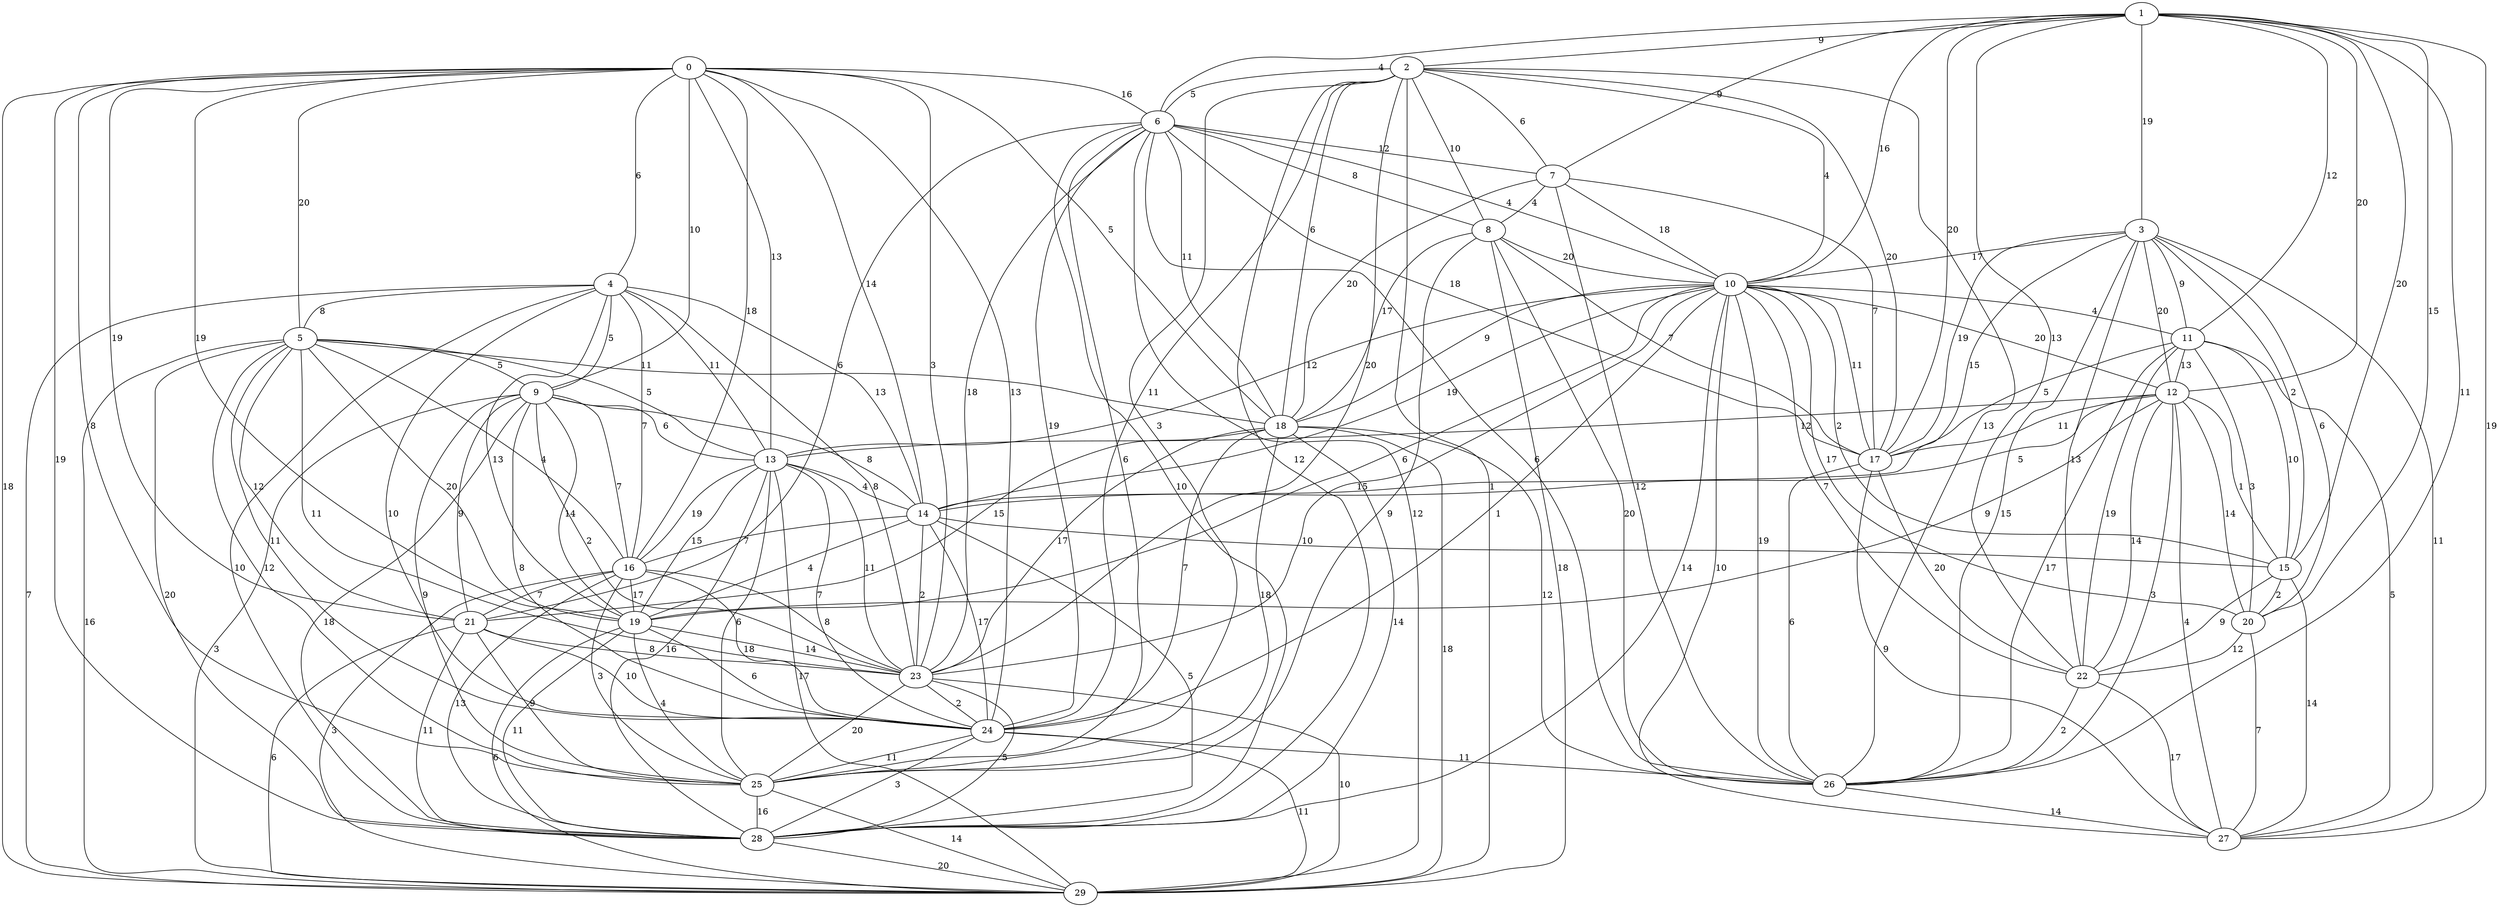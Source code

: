 graph G {
    "0" -- "4" [label="6"];
    "0" -- "5" [label="20"];
    "0" -- "6" [label="16"];
    "0" -- "9" [label="10"];
    "0" -- "13" [label="13"];
    "0" -- "14" [label="14"];
    "0" -- "16" [label="18"];
    "0" -- "18" [label="5"];
    "0" -- "19" [label="19"];
    "0" -- "21" [label="19"];
    "0" -- "23" [label="3"];
    "0" -- "24" [label="13"];
    "0" -- "25" [label="8"];
    "0" -- "28" [label="19"];
    "0" -- "29" [label="18"];
    "1" -- "2" [label="9"];
    "1" -- "3" [label="19"];
    "1" -- "6" [label="4"];
    "1" -- "7" [label="9"];
    "1" -- "10" [label="16"];
    "1" -- "11" [label="12"];
    "1" -- "12" [label="20"];
    "1" -- "15" [label="20"];
    "1" -- "17" [label="20"];
    "1" -- "20" [label="15"];
    "1" -- "22" [label="13"];
    "1" -- "26" [label="11"];
    "1" -- "27" [label="19"];
    "2" -- "6" [label="5"];
    "2" -- "7" [label="6"];
    "2" -- "8" [label="10"];
    "2" -- "10" [label="4"];
    "2" -- "17" [label="20"];
    "2" -- "18" [label="6"];
    "2" -- "23" [label="20"];
    "2" -- "24" [label="11"];
    "2" -- "25" [label="3"];
    "2" -- "26" [label="13"];
    "2" -- "28" [label="12"];
    "2" -- "29" [label="1"];
    "3" -- "10" [label="17"];
    "3" -- "11" [label="9"];
    "3" -- "12" [label="20"];
    "3" -- "14" [label="15"];
    "3" -- "15" [label="2"];
    "3" -- "17" [label="19"];
    "3" -- "20" [label="6"];
    "3" -- "22" [label="13"];
    "3" -- "26" [label="15"];
    "3" -- "27" [label="11"];
    "4" -- "5" [label="8"];
    "4" -- "9" [label="5"];
    "4" -- "13" [label="11"];
    "4" -- "14" [label="13"];
    "4" -- "16" [label="7"];
    "4" -- "19" [label="13"];
    "4" -- "23" [label="8"];
    "4" -- "24" [label="10"];
    "4" -- "28" [label="10"];
    "4" -- "29" [label="7"];
    "5" -- "9" [label="5"];
    "5" -- "13" [label="5"];
    "5" -- "16" [label="4"];
    "5" -- "18" [label="11"];
    "5" -- "19" [label="20"];
    "5" -- "21" [label="12"];
    "5" -- "23" [label="11"];
    "5" -- "24" [label="11"];
    "5" -- "25" [label="12"];
    "5" -- "28" [label="20"];
    "5" -- "29" [label="16"];
    "6" -- "7" [label="12"];
    "6" -- "8" [label="8"];
    "6" -- "10" [label="4"];
    "6" -- "17" [label="18"];
    "6" -- "18" [label="11"];
    "6" -- "21" [label="6"];
    "6" -- "23" [label="18"];
    "6" -- "24" [label="19"];
    "6" -- "25" [label="6"];
    "6" -- "26" [label="6"];
    "6" -- "28" [label="10"];
    "6" -- "29" [label="12"];
    "7" -- "8" [label="4"];
    "7" -- "10" [label="18"];
    "7" -- "17" [label="7"];
    "7" -- "18" [label="20"];
    "7" -- "26" [label="12"];
    "8" -- "10" [label="20"];
    "8" -- "17" [label="7"];
    "8" -- "18" [label="17"];
    "8" -- "25" [label="9"];
    "8" -- "26" [label="20"];
    "8" -- "29" [label="18"];
    "9" -- "13" [label="6"];
    "9" -- "14" [label="8"];
    "9" -- "16" [label="7"];
    "9" -- "19" [label="14"];
    "9" -- "21" [label="9"];
    "9" -- "23" [label="2"];
    "9" -- "24" [label="8"];
    "9" -- "25" [label="9"];
    "9" -- "28" [label="18"];
    "9" -- "29" [label="3"];
    "10" -- "11" [label="4"];
    "10" -- "12" [label="20"];
    "10" -- "13" [label="12"];
    "10" -- "14" [label="19"];
    "10" -- "15" [label="2"];
    "10" -- "17" [label="11"];
    "10" -- "18" [label="9"];
    "10" -- "19" [label="6"];
    "10" -- "20" [label="17"];
    "10" -- "22" [label="7"];
    "10" -- "23" [label="15"];
    "10" -- "24" [label="1"];
    "10" -- "26" [label="19"];
    "10" -- "27" [label="10"];
    "10" -- "28" [label="14"];
    "11" -- "12" [label="13"];
    "11" -- "15" [label="10"];
    "11" -- "17" [label="5"];
    "11" -- "20" [label="3"];
    "11" -- "22" [label="19"];
    "11" -- "26" [label="17"];
    "11" -- "27" [label="5"];
    "12" -- "13" [label="12"];
    "12" -- "14" [label="5"];
    "12" -- "15" [label="1"];
    "12" -- "17" [label="11"];
    "12" -- "19" [label="9"];
    "12" -- "20" [label="14"];
    "12" -- "22" [label="14"];
    "12" -- "26" [label="3"];
    "12" -- "27" [label="4"];
    "13" -- "14" [label="4"];
    "13" -- "16" [label="19"];
    "13" -- "19" [label="15"];
    "13" -- "23" [label="11"];
    "13" -- "24" [label="7"];
    "13" -- "25" [label="6"];
    "13" -- "28" [label="16"];
    "13" -- "29" [label="17"];
    "14" -- "15" [label="10"];
    "14" -- "16" [label="7"];
    "14" -- "19" [label="4"];
    "14" -- "23" [label="2"];
    "14" -- "24" [label="17"];
    "14" -- "28" [label="5"];
    "15" -- "20" [label="2"];
    "15" -- "22" [label="9"];
    "15" -- "27" [label="14"];
    "16" -- "19" [label="17"];
    "16" -- "21" [label="7"];
    "16" -- "23" [label="8"];
    "16" -- "24" [label="18"];
    "16" -- "25" [label="3"];
    "16" -- "28" [label="13"];
    "16" -- "29" [label="3"];
    "17" -- "22" [label="20"];
    "17" -- "26" [label="6"];
    "17" -- "27" [label="9"];
    "18" -- "21" [label="15"];
    "18" -- "23" [label="17"];
    "18" -- "24" [label="7"];
    "18" -- "25" [label="18"];
    "18" -- "26" [label="12"];
    "18" -- "28" [label="14"];
    "18" -- "29" [label="18"];
    "19" -- "23" [label="14"];
    "19" -- "24" [label="6"];
    "19" -- "25" [label="4"];
    "19" -- "28" [label="11"];
    "19" -- "29" [label="6"];
    "20" -- "22" [label="12"];
    "20" -- "27" [label="7"];
    "21" -- "23" [label="8"];
    "21" -- "24" [label="10"];
    "21" -- "25" [label="9"];
    "21" -- "28" [label="11"];
    "21" -- "29" [label="6"];
    "22" -- "26" [label="2"];
    "22" -- "27" [label="17"];
    "23" -- "24" [label="2"];
    "23" -- "25" [label="20"];
    "23" -- "28" [label="5"];
    "23" -- "29" [label="10"];
    "24" -- "25" [label="11"];
    "24" -- "26" [label="11"];
    "24" -- "28" [label="3"];
    "24" -- "29" [label="11"];
    "25" -- "28" [label="16"];
    "25" -- "29" [label="14"];
    "26" -- "27" [label="14"];
    "28" -- "29" [label="20"];
}
